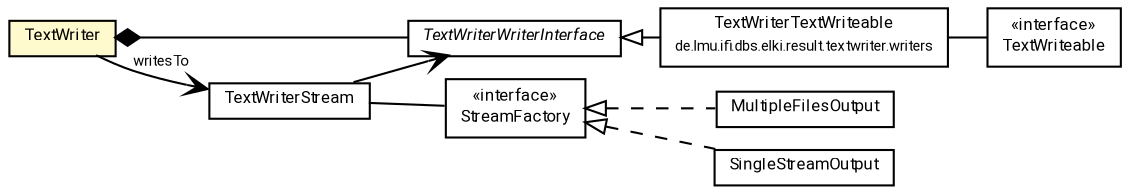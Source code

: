 #!/usr/local/bin/dot
#
# Class diagram 
# Generated by UMLGraph version R5_7_2-60-g0e99a6 (http://www.spinellis.gr/umlgraph/)
#

digraph G {
	graph [fontnames="svg"]
	edge [fontname="Roboto",fontsize=7,labelfontname="Roboto",labelfontsize=7,color="black"];
	node [fontname="Roboto",fontcolor="black",fontsize=8,shape=plaintext,margin=0,width=0,height=0];
	nodesep=0.15;
	ranksep=0.25;
	rankdir=LR;
	// de.lmu.ifi.dbs.elki.result.textwriter.writers.TextWriterTextWriteable
	c19212 [label=<<table title="de.lmu.ifi.dbs.elki.result.textwriter.writers.TextWriterTextWriteable" border="0" cellborder="1" cellspacing="0" cellpadding="2" href="writers/TextWriterTextWriteable.html" target="_parent">
		<tr><td><table border="0" cellspacing="0" cellpadding="1">
		<tr><td align="center" balign="center"> <font face="Roboto">TextWriterTextWriteable</font> </td></tr>
		<tr><td align="center" balign="center"> <font face="Roboto" point-size="7.0">de.lmu.ifi.dbs.elki.result.textwriter.writers</font> </td></tr>
		</table></td></tr>
		</table>>, URL="writers/TextWriterTextWriteable.html"];
	// de.lmu.ifi.dbs.elki.result.textwriter.MultipleFilesOutput
	c19219 [label=<<table title="de.lmu.ifi.dbs.elki.result.textwriter.MultipleFilesOutput" border="0" cellborder="1" cellspacing="0" cellpadding="2" href="MultipleFilesOutput.html" target="_parent">
		<tr><td><table border="0" cellspacing="0" cellpadding="1">
		<tr><td align="center" balign="center"> <font face="Roboto">MultipleFilesOutput</font> </td></tr>
		</table></td></tr>
		</table>>, URL="MultipleFilesOutput.html"];
	// de.lmu.ifi.dbs.elki.result.textwriter.SingleStreamOutput
	c19220 [label=<<table title="de.lmu.ifi.dbs.elki.result.textwriter.SingleStreamOutput" border="0" cellborder="1" cellspacing="0" cellpadding="2" href="SingleStreamOutput.html" target="_parent">
		<tr><td><table border="0" cellspacing="0" cellpadding="1">
		<tr><td align="center" balign="center"> <font face="Roboto">SingleStreamOutput</font> </td></tr>
		</table></td></tr>
		</table>>, URL="SingleStreamOutput.html"];
	// de.lmu.ifi.dbs.elki.result.textwriter.TextWriter
	c19221 [label=<<table title="de.lmu.ifi.dbs.elki.result.textwriter.TextWriter" border="0" cellborder="1" cellspacing="0" cellpadding="2" bgcolor="LemonChiffon" href="TextWriter.html" target="_parent">
		<tr><td><table border="0" cellspacing="0" cellpadding="1">
		<tr><td align="center" balign="center"> <font face="Roboto">TextWriter</font> </td></tr>
		</table></td></tr>
		</table>>, URL="TextWriter.html"];
	// de.lmu.ifi.dbs.elki.result.textwriter.TextWriterWriterInterface<O>
	c20219 [label=<<table title="de.lmu.ifi.dbs.elki.result.textwriter.TextWriterWriterInterface" border="0" cellborder="1" cellspacing="0" cellpadding="2" href="TextWriterWriterInterface.html" target="_parent">
		<tr><td><table border="0" cellspacing="0" cellpadding="1">
		<tr><td align="center" balign="center"> <font face="Roboto"><i>TextWriterWriterInterface</i></font> </td></tr>
		</table></td></tr>
		</table>>, URL="TextWriterWriterInterface.html"];
	// de.lmu.ifi.dbs.elki.result.textwriter.StreamFactory
	c20220 [label=<<table title="de.lmu.ifi.dbs.elki.result.textwriter.StreamFactory" border="0" cellborder="1" cellspacing="0" cellpadding="2" href="StreamFactory.html" target="_parent">
		<tr><td><table border="0" cellspacing="0" cellpadding="1">
		<tr><td align="center" balign="center"> &#171;interface&#187; </td></tr>
		<tr><td align="center" balign="center"> <font face="Roboto">StreamFactory</font> </td></tr>
		</table></td></tr>
		</table>>, URL="StreamFactory.html"];
	// de.lmu.ifi.dbs.elki.result.textwriter.TextWriterStream
	c20221 [label=<<table title="de.lmu.ifi.dbs.elki.result.textwriter.TextWriterStream" border="0" cellborder="1" cellspacing="0" cellpadding="2" href="TextWriterStream.html" target="_parent">
		<tr><td><table border="0" cellspacing="0" cellpadding="1">
		<tr><td align="center" balign="center"> <font face="Roboto">TextWriterStream</font> </td></tr>
		</table></td></tr>
		</table>>, URL="TextWriterStream.html"];
	// de.lmu.ifi.dbs.elki.result.textwriter.TextWriteable
	c20222 [label=<<table title="de.lmu.ifi.dbs.elki.result.textwriter.TextWriteable" border="0" cellborder="1" cellspacing="0" cellpadding="2" href="TextWriteable.html" target="_parent">
		<tr><td><table border="0" cellspacing="0" cellpadding="1">
		<tr><td align="center" balign="center"> &#171;interface&#187; </td></tr>
		<tr><td align="center" balign="center"> <font face="Roboto">TextWriteable</font> </td></tr>
		</table></td></tr>
		</table>>, URL="TextWriteable.html"];
	// de.lmu.ifi.dbs.elki.result.textwriter.writers.TextWriterTextWriteable extends de.lmu.ifi.dbs.elki.result.textwriter.TextWriterWriterInterface<O>
	c20219 -> c19212 [arrowtail=empty,dir=back,weight=10];
	// de.lmu.ifi.dbs.elki.result.textwriter.writers.TextWriterTextWriteable assoc de.lmu.ifi.dbs.elki.result.textwriter.TextWriteable
	c19212 -> c20222 [arrowhead=none,weight=2];
	// de.lmu.ifi.dbs.elki.result.textwriter.MultipleFilesOutput implements de.lmu.ifi.dbs.elki.result.textwriter.StreamFactory
	c20220 -> c19219 [arrowtail=empty,style=dashed,dir=back,weight=9];
	// de.lmu.ifi.dbs.elki.result.textwriter.SingleStreamOutput implements de.lmu.ifi.dbs.elki.result.textwriter.StreamFactory
	c20220 -> c19220 [arrowtail=empty,style=dashed,dir=back,weight=9];
	// de.lmu.ifi.dbs.elki.result.textwriter.TextWriter composed de.lmu.ifi.dbs.elki.result.textwriter.TextWriterWriterInterface<O>
	c19221 -> c20219 [arrowhead=none,arrowtail=diamond,dir=back,weight=6];
	// de.lmu.ifi.dbs.elki.result.textwriter.TextWriter navassoc de.lmu.ifi.dbs.elki.result.textwriter.TextWriterStream
	c19221 -> c20221 [arrowhead=open,weight=1,label="writesTo"];
	// de.lmu.ifi.dbs.elki.result.textwriter.TextWriterStream assoc de.lmu.ifi.dbs.elki.result.textwriter.StreamFactory
	c20221 -> c20220 [arrowhead=none,weight=2];
	// de.lmu.ifi.dbs.elki.result.textwriter.TextWriterStream navassoc de.lmu.ifi.dbs.elki.result.textwriter.TextWriterWriterInterface<O>
	c20221 -> c20219 [arrowhead=open,weight=1];
}

